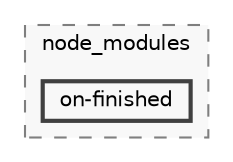 digraph "backend/node_modules/on-finished"
{
 // LATEX_PDF_SIZE
  bgcolor="transparent";
  edge [fontname=Helvetica,fontsize=10,labelfontname=Helvetica,labelfontsize=10];
  node [fontname=Helvetica,fontsize=10,shape=box,height=0.2,width=0.4];
  compound=true
  subgraph clusterdir_86dbea9de526ba50b112ba867d8b4b1f {
    graph [ bgcolor="#f8f8f8", pencolor="grey50", label="node_modules", fontname=Helvetica,fontsize=10 style="filled,dashed", URL="dir_86dbea9de526ba50b112ba867d8b4b1f.html",tooltip=""]
  dir_44d05611bc348993ceb1aa86ef43b3ef [label="on-finished", fillcolor="#f8f8f8", color="grey25", style="filled,bold", URL="dir_44d05611bc348993ceb1aa86ef43b3ef.html",tooltip=""];
  }
}
